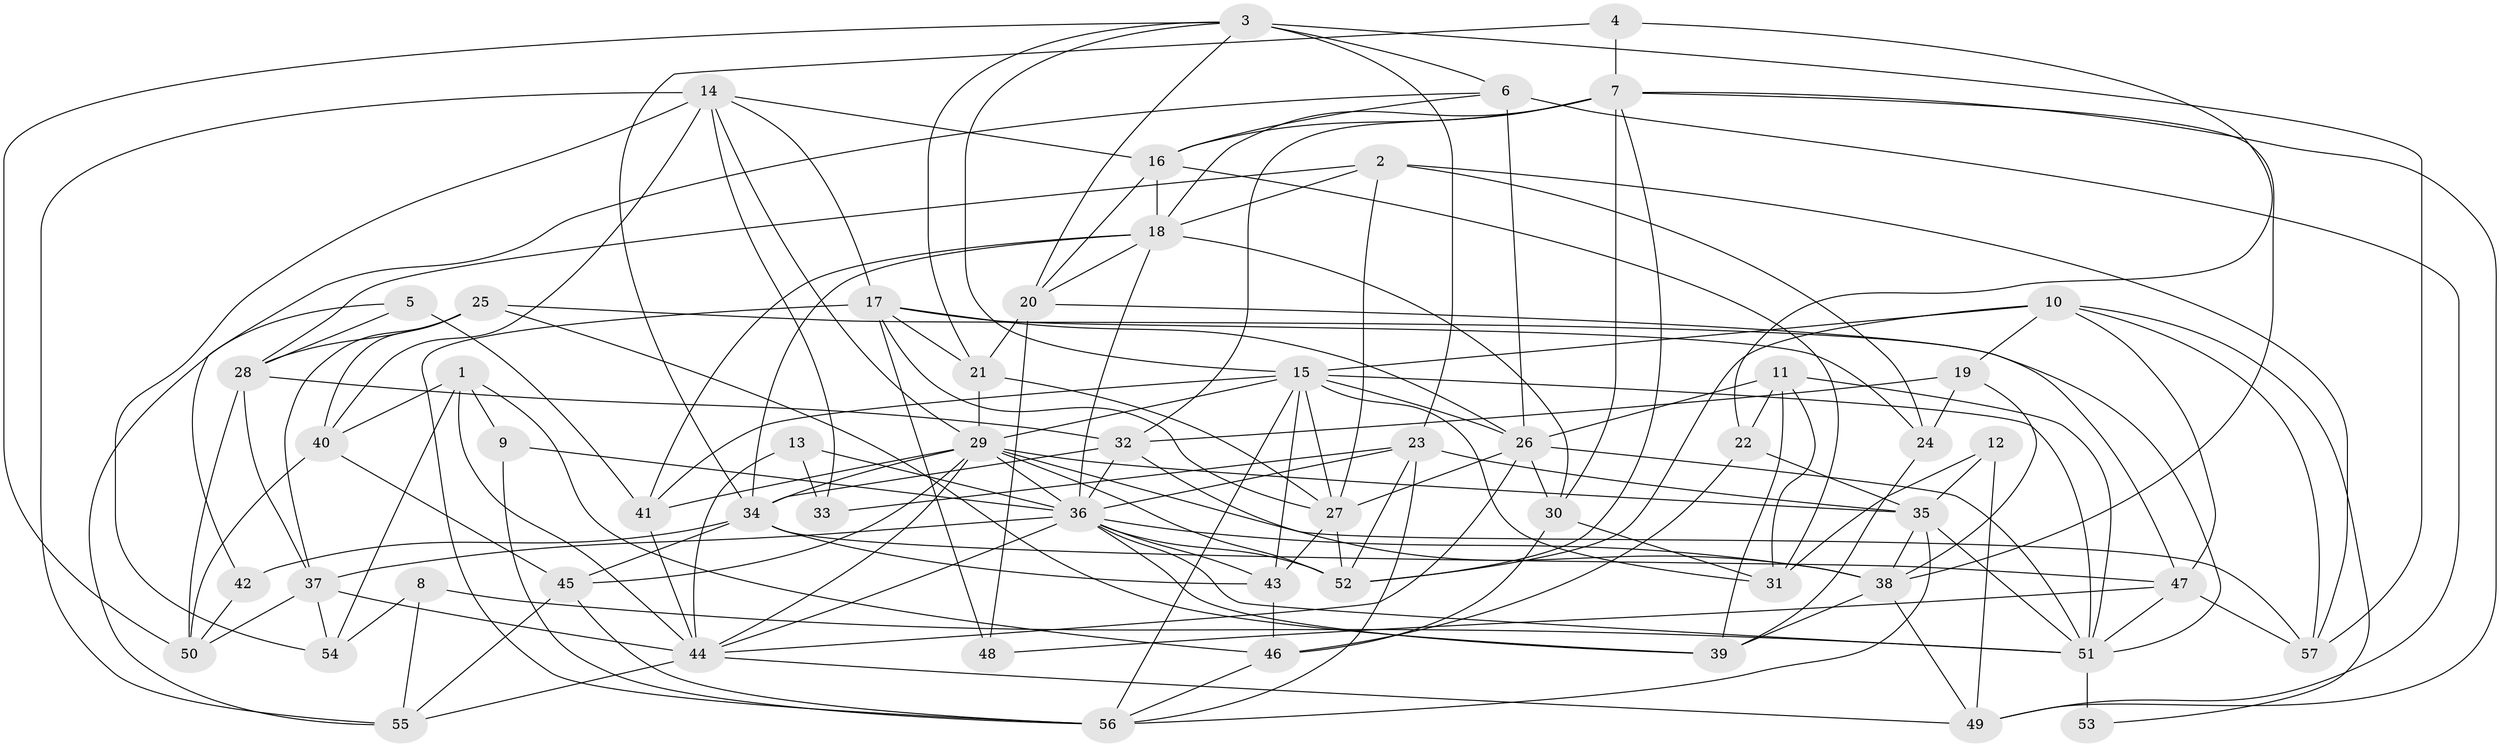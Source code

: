 // original degree distribution, {4: 0.336283185840708, 2: 0.09734513274336283, 6: 0.08849557522123894, 3: 0.24778761061946902, 5: 0.21238938053097345, 7: 0.017699115044247787}
// Generated by graph-tools (version 1.1) at 2025/37/03/04/25 23:37:10]
// undirected, 57 vertices, 161 edges
graph export_dot {
  node [color=gray90,style=filled];
  1;
  2;
  3;
  4;
  5;
  6;
  7;
  8;
  9;
  10;
  11;
  12;
  13;
  14;
  15;
  16;
  17;
  18;
  19;
  20;
  21;
  22;
  23;
  24;
  25;
  26;
  27;
  28;
  29;
  30;
  31;
  32;
  33;
  34;
  35;
  36;
  37;
  38;
  39;
  40;
  41;
  42;
  43;
  44;
  45;
  46;
  47;
  48;
  49;
  50;
  51;
  52;
  53;
  54;
  55;
  56;
  57;
  1 -- 9 [weight=1.0];
  1 -- 40 [weight=1.0];
  1 -- 44 [weight=1.0];
  1 -- 46 [weight=1.0];
  1 -- 54 [weight=1.0];
  2 -- 18 [weight=1.0];
  2 -- 24 [weight=1.0];
  2 -- 27 [weight=1.0];
  2 -- 28 [weight=1.0];
  2 -- 57 [weight=2.0];
  3 -- 6 [weight=1.0];
  3 -- 15 [weight=1.0];
  3 -- 20 [weight=1.0];
  3 -- 21 [weight=1.0];
  3 -- 23 [weight=1.0];
  3 -- 50 [weight=1.0];
  3 -- 57 [weight=2.0];
  4 -- 7 [weight=1.0];
  4 -- 22 [weight=1.0];
  4 -- 34 [weight=1.0];
  5 -- 28 [weight=1.0];
  5 -- 41 [weight=1.0];
  5 -- 55 [weight=1.0];
  6 -- 16 [weight=1.0];
  6 -- 26 [weight=1.0];
  6 -- 42 [weight=1.0];
  6 -- 49 [weight=1.0];
  7 -- 16 [weight=1.0];
  7 -- 18 [weight=1.0];
  7 -- 30 [weight=1.0];
  7 -- 32 [weight=1.0];
  7 -- 38 [weight=1.0];
  7 -- 49 [weight=1.0];
  7 -- 52 [weight=1.0];
  8 -- 51 [weight=1.0];
  8 -- 54 [weight=1.0];
  8 -- 55 [weight=1.0];
  9 -- 36 [weight=1.0];
  9 -- 56 [weight=1.0];
  10 -- 15 [weight=1.0];
  10 -- 19 [weight=1.0];
  10 -- 47 [weight=1.0];
  10 -- 52 [weight=1.0];
  10 -- 53 [weight=1.0];
  10 -- 57 [weight=1.0];
  11 -- 22 [weight=1.0];
  11 -- 26 [weight=1.0];
  11 -- 31 [weight=1.0];
  11 -- 39 [weight=1.0];
  11 -- 51 [weight=1.0];
  12 -- 31 [weight=2.0];
  12 -- 35 [weight=1.0];
  12 -- 49 [weight=1.0];
  13 -- 33 [weight=1.0];
  13 -- 36 [weight=1.0];
  13 -- 44 [weight=1.0];
  14 -- 16 [weight=1.0];
  14 -- 17 [weight=1.0];
  14 -- 29 [weight=1.0];
  14 -- 33 [weight=1.0];
  14 -- 40 [weight=1.0];
  14 -- 54 [weight=1.0];
  14 -- 55 [weight=1.0];
  15 -- 26 [weight=1.0];
  15 -- 27 [weight=1.0];
  15 -- 29 [weight=1.0];
  15 -- 31 [weight=1.0];
  15 -- 41 [weight=2.0];
  15 -- 43 [weight=1.0];
  15 -- 51 [weight=1.0];
  15 -- 56 [weight=1.0];
  16 -- 18 [weight=1.0];
  16 -- 20 [weight=1.0];
  16 -- 31 [weight=1.0];
  17 -- 21 [weight=1.0];
  17 -- 24 [weight=1.0];
  17 -- 26 [weight=1.0];
  17 -- 27 [weight=1.0];
  17 -- 48 [weight=1.0];
  17 -- 56 [weight=1.0];
  18 -- 20 [weight=1.0];
  18 -- 30 [weight=1.0];
  18 -- 34 [weight=1.0];
  18 -- 36 [weight=1.0];
  18 -- 41 [weight=1.0];
  19 -- 24 [weight=1.0];
  19 -- 32 [weight=2.0];
  19 -- 38 [weight=1.0];
  20 -- 21 [weight=1.0];
  20 -- 47 [weight=1.0];
  20 -- 48 [weight=1.0];
  21 -- 27 [weight=1.0];
  21 -- 29 [weight=1.0];
  22 -- 35 [weight=1.0];
  22 -- 46 [weight=1.0];
  23 -- 33 [weight=1.0];
  23 -- 35 [weight=1.0];
  23 -- 36 [weight=1.0];
  23 -- 52 [weight=1.0];
  23 -- 56 [weight=1.0];
  24 -- 39 [weight=1.0];
  25 -- 28 [weight=1.0];
  25 -- 37 [weight=1.0];
  25 -- 39 [weight=1.0];
  25 -- 40 [weight=1.0];
  25 -- 51 [weight=1.0];
  26 -- 27 [weight=1.0];
  26 -- 30 [weight=1.0];
  26 -- 44 [weight=1.0];
  26 -- 51 [weight=1.0];
  27 -- 43 [weight=1.0];
  27 -- 52 [weight=1.0];
  28 -- 32 [weight=1.0];
  28 -- 37 [weight=1.0];
  28 -- 50 [weight=1.0];
  29 -- 34 [weight=1.0];
  29 -- 35 [weight=1.0];
  29 -- 36 [weight=1.0];
  29 -- 41 [weight=1.0];
  29 -- 44 [weight=1.0];
  29 -- 45 [weight=1.0];
  29 -- 52 [weight=2.0];
  29 -- 57 [weight=1.0];
  30 -- 31 [weight=1.0];
  30 -- 46 [weight=1.0];
  32 -- 34 [weight=1.0];
  32 -- 36 [weight=1.0];
  32 -- 38 [weight=1.0];
  34 -- 42 [weight=1.0];
  34 -- 43 [weight=1.0];
  34 -- 45 [weight=1.0];
  34 -- 47 [weight=1.0];
  35 -- 38 [weight=1.0];
  35 -- 51 [weight=1.0];
  35 -- 56 [weight=1.0];
  36 -- 37 [weight=1.0];
  36 -- 38 [weight=1.0];
  36 -- 39 [weight=1.0];
  36 -- 43 [weight=1.0];
  36 -- 44 [weight=1.0];
  36 -- 51 [weight=1.0];
  36 -- 52 [weight=1.0];
  37 -- 44 [weight=1.0];
  37 -- 50 [weight=1.0];
  37 -- 54 [weight=1.0];
  38 -- 39 [weight=1.0];
  38 -- 49 [weight=1.0];
  40 -- 45 [weight=1.0];
  40 -- 50 [weight=1.0];
  41 -- 44 [weight=1.0];
  42 -- 50 [weight=1.0];
  43 -- 46 [weight=1.0];
  44 -- 49 [weight=1.0];
  44 -- 55 [weight=1.0];
  45 -- 55 [weight=1.0];
  45 -- 56 [weight=1.0];
  46 -- 56 [weight=1.0];
  47 -- 48 [weight=1.0];
  47 -- 51 [weight=1.0];
  47 -- 57 [weight=1.0];
  51 -- 53 [weight=2.0];
}
